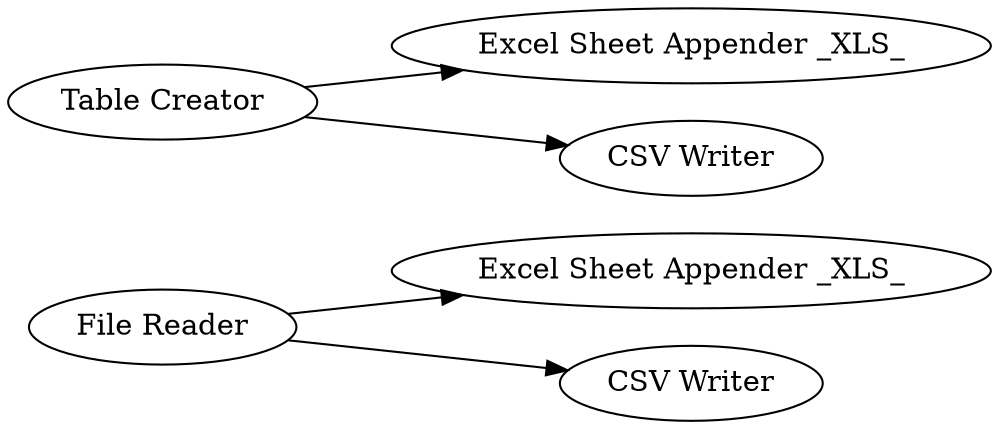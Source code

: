 digraph {
	"1557565592012721962_4" [label="Excel Sheet Appender _XLS_"]
	"1557565592012721962_2" [label="File Reader"]
	"1557565592012721962_1" [label="Table Creator"]
	"1557565592012721962_6" [label="CSV Writer"]
	"1557565592012721962_3" [label="Excel Sheet Appender _XLS_"]
	"1557565592012721962_5" [label="CSV Writer"]
	"1557565592012721962_2" -> "1557565592012721962_4"
	"1557565592012721962_1" -> "1557565592012721962_3"
	"1557565592012721962_2" -> "1557565592012721962_6"
	"1557565592012721962_1" -> "1557565592012721962_5"
	rankdir=LR
}
